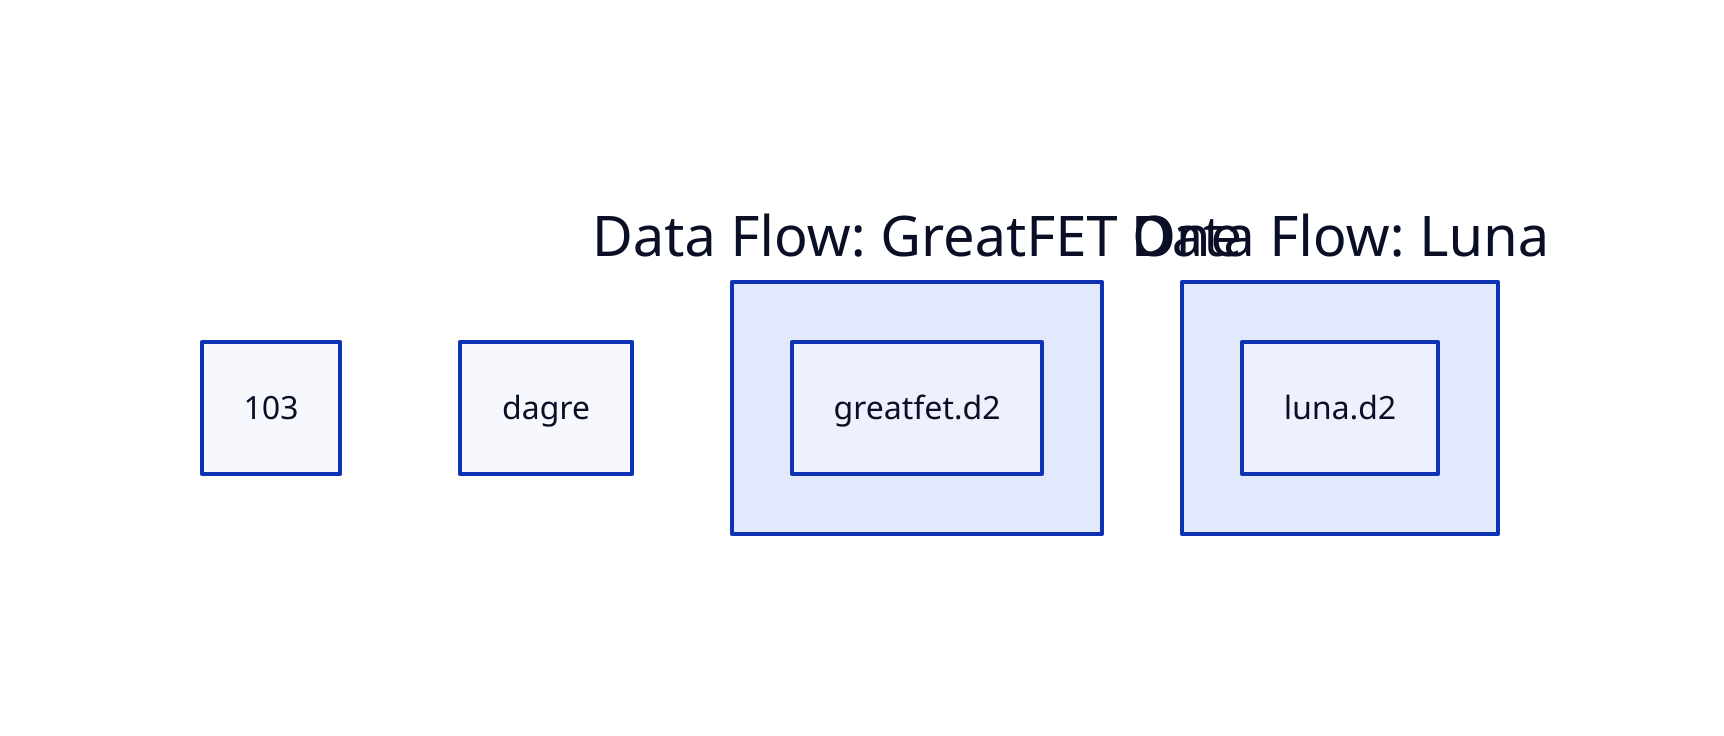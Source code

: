 $theme: 103
$layout: dagre


# - data flow: greatfet one ---------------------------------------------------
diagram_0: Data Flow: GreatFET One
diagram_0: {
    $include: greatfet.d2
}

# - data flow: luna -----------------------------------------------------------
diagram_1: Data Flow: Luna
diagram_1: {
    $include: luna.d2
}



# - Facedancer.git ------------------------------------------------------------

#facedancer: facedancer.git


# - libgreat.git --------------------------------------------------------------

#libgreat: libgreat.git

# libgreat/host/pygreat
#libgreat.pygreat: libgreat/host/pygreat/


# - libgreat-rs.git -----------------------------------------------------------

#libgreat-rs: libgreat-rs.git


# - luna.git ------------------------------------------------------------------

#luna: luna.git

# examples
#luna.examples: luna/examples/
# luna.examples.blinky: luna/examples/blinky/
# luna.examples.soc_bios: luna/examples/soc/bios/
# luna.examples.soc_hello: luna/examples/soc/hello/
# luna.examples.usb: luna/examples/usb/
# luna.examples.usb.loopback: luna/examples/usb/loopback.py
# luna.examples.usb.simple_device: luna/examples/usb/simple_device.py
# luna.examples.usb.stress_test_device: luna/examples/usb/stress_test_device.py

# gateware
#luna.gateware: luna/gateware/
# luna.gateware.applets: luna/gateware/applets/
# luna.gateware.applets.analyzer: luna/gateware/applets/analyzer.py
# luna.gateware.applets.dc_flash: luna/gateware/applets/dc_flash.py
# luna.gateware.architecture_car: luna/gateware/architecture/car.py
# luna.gateware.debug: luna/gateware/debug/
# luna.gateware.interface: luna/gateware/interface/
# luna.gateware.memory.py: luna/gateware/memory.py
# luna.gateware.platform: luna/gateware/platform/
# luna.gateware.soc: luna/gateware/soc/
# luna.gateware.stream: luna/gateware/stream/
# luna.gateware.test: luna/gateware/test/
# luna.gateware.usb: luna/gateware/usb/


# firmware
#luna.firmware: luna/firmware/
